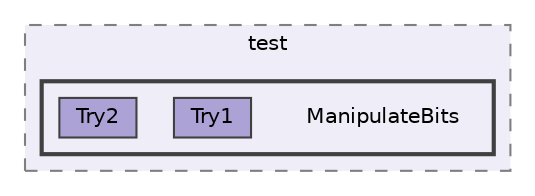 digraph "C:/Users/Katia/Documents/GitHub/code_base_obscuration/test/ManipulateBits"
{
 // LATEX_PDF_SIZE
  bgcolor="transparent";
  edge [fontname=Helvetica,fontsize=10,labelfontname=Helvetica,labelfontsize=10];
  node [fontname=Helvetica,fontsize=10,shape=box,height=0.2,width=0.4];
  compound=true
  subgraph clusterdir_96d169e2693abe10e4953785dce6488a {
    graph [ bgcolor="#efedf7", pencolor="grey50", label="test", fontname=Helvetica,fontsize=10 style="filled,dashed", URL="dir_96d169e2693abe10e4953785dce6488a.html",tooltip=""]
  subgraph clusterdir_7ba4921c036cb804f272fb83b6ebc12e {
    graph [ bgcolor="#efedf7", pencolor="grey25", label="", fontname=Helvetica,fontsize=10 style="filled,bold", URL="dir_7ba4921c036cb804f272fb83b6ebc12e.html",tooltip=""]
    dir_7ba4921c036cb804f272fb83b6ebc12e [shape=plaintext, label="ManipulateBits"];
  dir_62d4e234fad6d2cc37696822acf51e78 [label="Try1", fillcolor="#ada2d6", color="grey25", style="filled", URL="dir_62d4e234fad6d2cc37696822acf51e78.html",tooltip=""];
  dir_9d9ad1cbba350bb3c45e964891a2ce4f [label="Try2", fillcolor="#ada2d6", color="grey25", style="filled", URL="dir_9d9ad1cbba350bb3c45e964891a2ce4f.html",tooltip=""];
  }
  }
}
